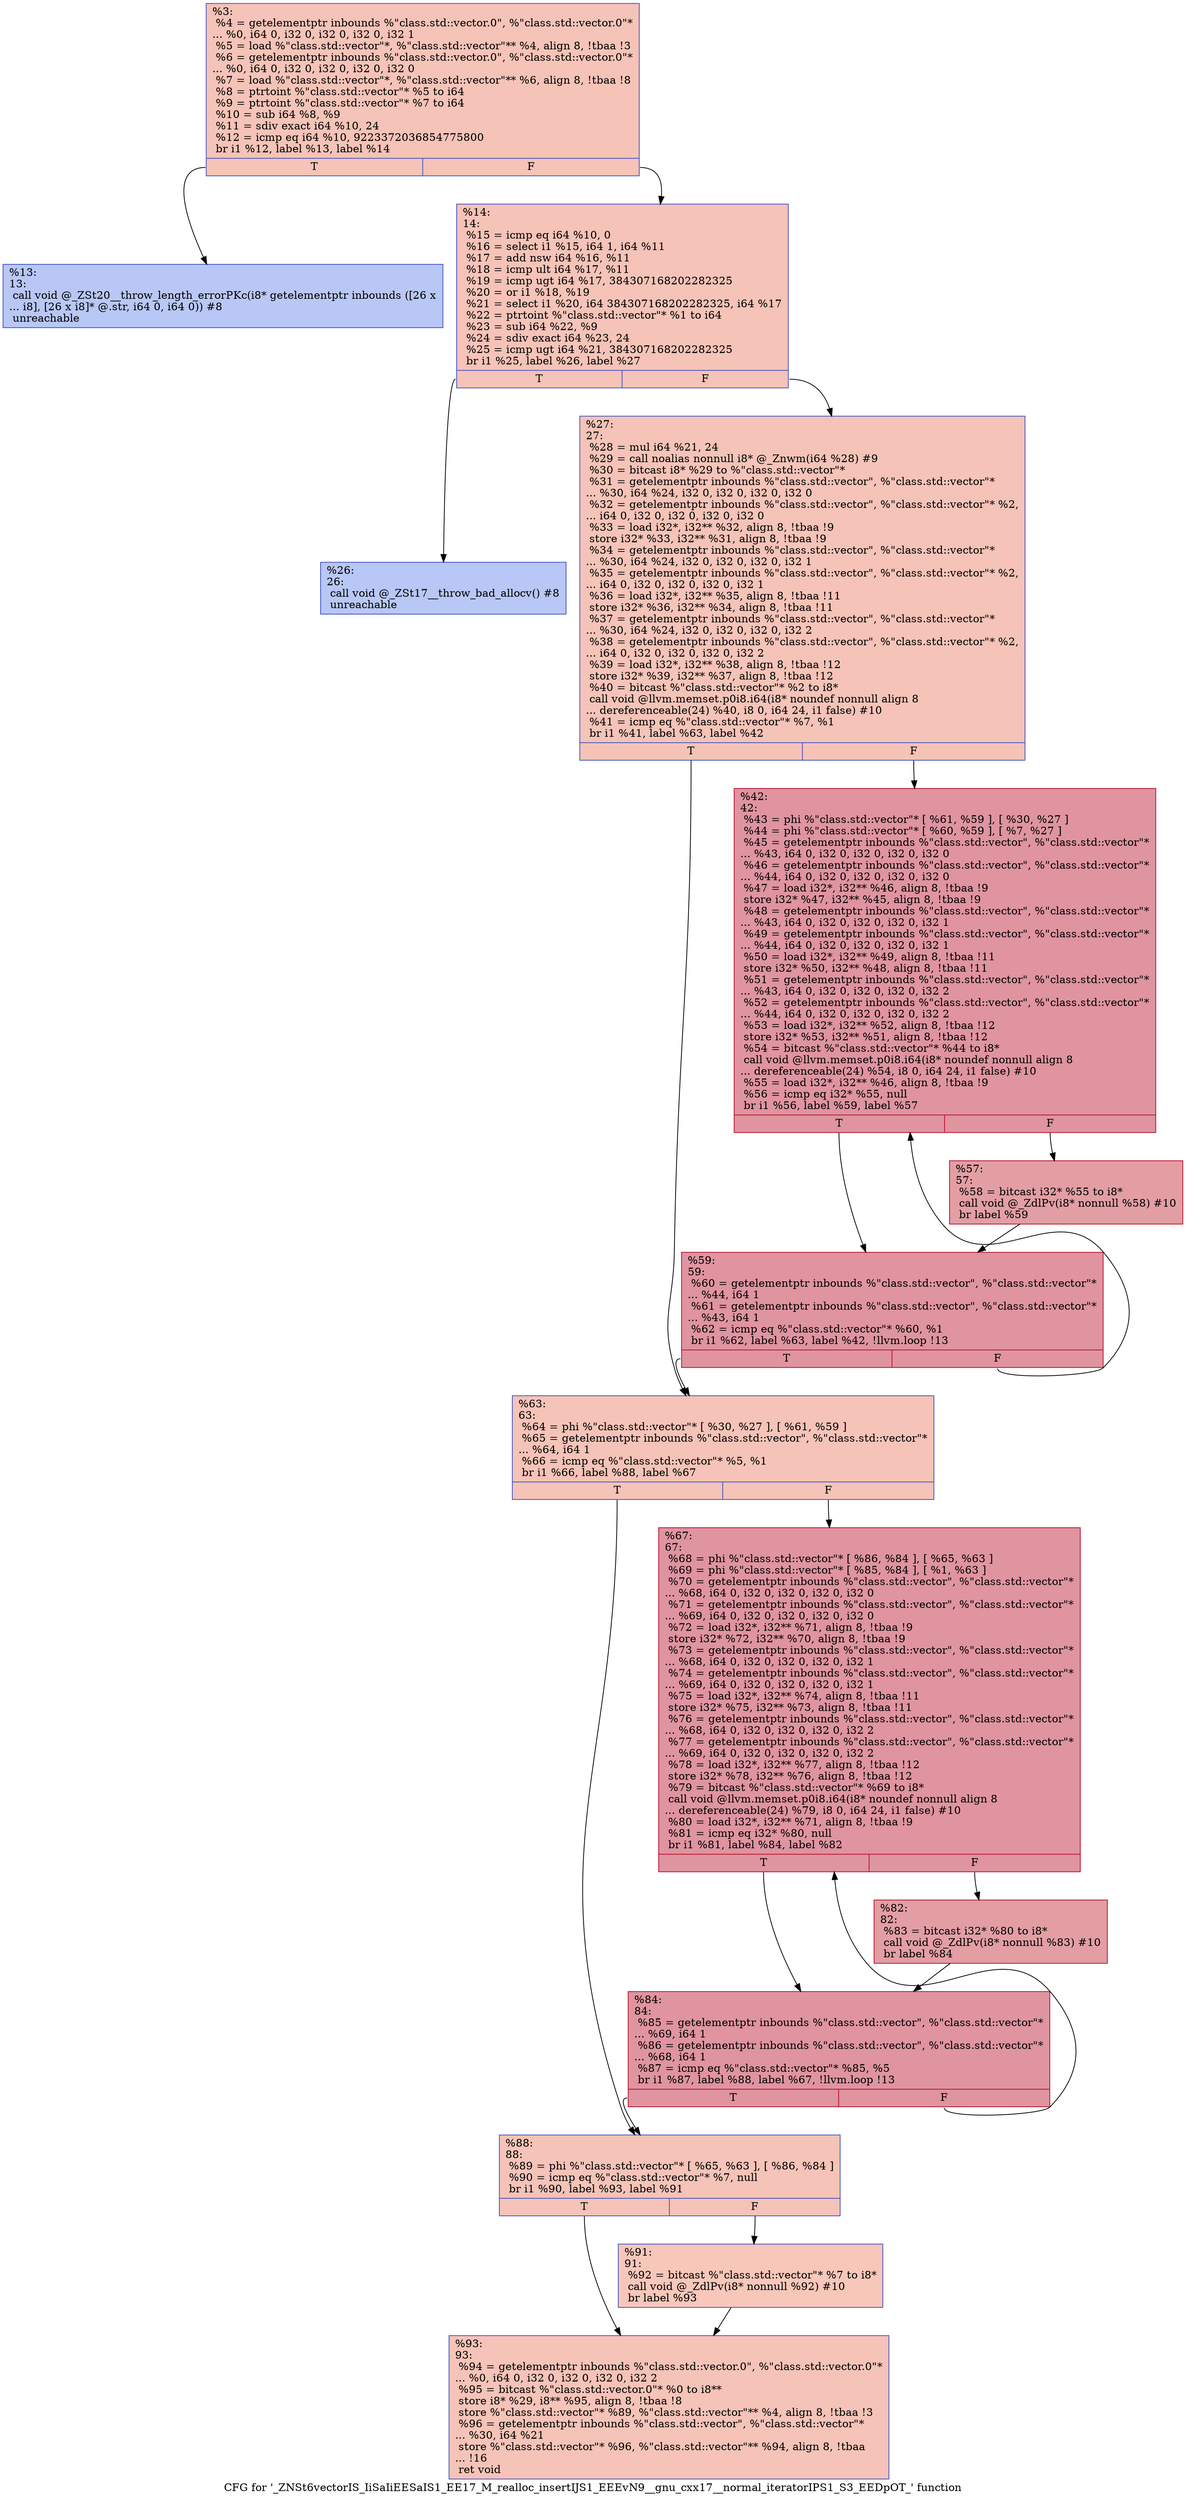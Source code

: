 digraph "CFG for '_ZNSt6vectorIS_IiSaIiEESaIS1_EE17_M_realloc_insertIJS1_EEEvN9__gnu_cxx17__normal_iteratorIPS1_S3_EEDpOT_' function" {
	label="CFG for '_ZNSt6vectorIS_IiSaIiEESaIS1_EE17_M_realloc_insertIJS1_EEEvN9__gnu_cxx17__normal_iteratorIPS1_S3_EEDpOT_' function";

	Node0x55a64d264530 [shape=record,color="#3d50c3ff", style=filled, fillcolor="#e8765c70",label="{%3:\l  %4 = getelementptr inbounds %\"class.std::vector.0\", %\"class.std::vector.0\"*\l... %0, i64 0, i32 0, i32 0, i32 0, i32 1\l  %5 = load %\"class.std::vector\"*, %\"class.std::vector\"** %4, align 8, !tbaa !3\l  %6 = getelementptr inbounds %\"class.std::vector.0\", %\"class.std::vector.0\"*\l... %0, i64 0, i32 0, i32 0, i32 0, i32 0\l  %7 = load %\"class.std::vector\"*, %\"class.std::vector\"** %6, align 8, !tbaa !8\l  %8 = ptrtoint %\"class.std::vector\"* %5 to i64\l  %9 = ptrtoint %\"class.std::vector\"* %7 to i64\l  %10 = sub i64 %8, %9\l  %11 = sdiv exact i64 %10, 24\l  %12 = icmp eq i64 %10, 9223372036854775800\l  br i1 %12, label %13, label %14\l|{<s0>T|<s1>F}}"];
	Node0x55a64d264530:s0 -> Node0x55a64d2646a0;
	Node0x55a64d264530:s1 -> Node0x55a64d264b80;
	Node0x55a64d2646a0 [shape=record,color="#3d50c3ff", style=filled, fillcolor="#5f7fe870",label="{%13:\l13:                                               \l  call void @_ZSt20__throw_length_errorPKc(i8* getelementptr inbounds ([26 x\l... i8], [26 x i8]* @.str, i64 0, i64 0)) #8\l  unreachable\l}"];
	Node0x55a64d264b80 [shape=record,color="#3d50c3ff", style=filled, fillcolor="#e8765c70",label="{%14:\l14:                                               \l  %15 = icmp eq i64 %10, 0\l  %16 = select i1 %15, i64 1, i64 %11\l  %17 = add nsw i64 %16, %11\l  %18 = icmp ult i64 %17, %11\l  %19 = icmp ugt i64 %17, 384307168202282325\l  %20 = or i1 %18, %19\l  %21 = select i1 %20, i64 384307168202282325, i64 %17\l  %22 = ptrtoint %\"class.std::vector\"* %1 to i64\l  %23 = sub i64 %22, %9\l  %24 = sdiv exact i64 %23, 24\l  %25 = icmp ugt i64 %21, 384307168202282325\l  br i1 %25, label %26, label %27\l|{<s0>T|<s1>F}}"];
	Node0x55a64d264b80:s0 -> Node0x55a64d265500;
	Node0x55a64d264b80:s1 -> Node0x55a64d265550;
	Node0x55a64d265500 [shape=record,color="#3d50c3ff", style=filled, fillcolor="#5f7fe870",label="{%26:\l26:                                               \l  call void @_ZSt17__throw_bad_allocv() #8\l  unreachable\l}"];
	Node0x55a64d265550 [shape=record,color="#3d50c3ff", style=filled, fillcolor="#e8765c70",label="{%27:\l27:                                               \l  %28 = mul i64 %21, 24\l  %29 = call noalias nonnull i8* @_Znwm(i64 %28) #9\l  %30 = bitcast i8* %29 to %\"class.std::vector\"*\l  %31 = getelementptr inbounds %\"class.std::vector\", %\"class.std::vector\"*\l... %30, i64 %24, i32 0, i32 0, i32 0, i32 0\l  %32 = getelementptr inbounds %\"class.std::vector\", %\"class.std::vector\"* %2,\l... i64 0, i32 0, i32 0, i32 0, i32 0\l  %33 = load i32*, i32** %32, align 8, !tbaa !9\l  store i32* %33, i32** %31, align 8, !tbaa !9\l  %34 = getelementptr inbounds %\"class.std::vector\", %\"class.std::vector\"*\l... %30, i64 %24, i32 0, i32 0, i32 0, i32 1\l  %35 = getelementptr inbounds %\"class.std::vector\", %\"class.std::vector\"* %2,\l... i64 0, i32 0, i32 0, i32 0, i32 1\l  %36 = load i32*, i32** %35, align 8, !tbaa !11\l  store i32* %36, i32** %34, align 8, !tbaa !11\l  %37 = getelementptr inbounds %\"class.std::vector\", %\"class.std::vector\"*\l... %30, i64 %24, i32 0, i32 0, i32 0, i32 2\l  %38 = getelementptr inbounds %\"class.std::vector\", %\"class.std::vector\"* %2,\l... i64 0, i32 0, i32 0, i32 0, i32 2\l  %39 = load i32*, i32** %38, align 8, !tbaa !12\l  store i32* %39, i32** %37, align 8, !tbaa !12\l  %40 = bitcast %\"class.std::vector\"* %2 to i8*\l  call void @llvm.memset.p0i8.i64(i8* noundef nonnull align 8\l... dereferenceable(24) %40, i8 0, i64 24, i1 false) #10\l  %41 = icmp eq %\"class.std::vector\"* %7, %1\l  br i1 %41, label %63, label %42\l|{<s0>T|<s1>F}}"];
	Node0x55a64d265550:s0 -> Node0x55a64d2668d0;
	Node0x55a64d265550:s1 -> Node0x55a64d266920;
	Node0x55a64d266920 [shape=record,color="#b70d28ff", style=filled, fillcolor="#b70d2870",label="{%42:\l42:                                               \l  %43 = phi %\"class.std::vector\"* [ %61, %59 ], [ %30, %27 ]\l  %44 = phi %\"class.std::vector\"* [ %60, %59 ], [ %7, %27 ]\l  %45 = getelementptr inbounds %\"class.std::vector\", %\"class.std::vector\"*\l... %43, i64 0, i32 0, i32 0, i32 0, i32 0\l  %46 = getelementptr inbounds %\"class.std::vector\", %\"class.std::vector\"*\l... %44, i64 0, i32 0, i32 0, i32 0, i32 0\l  %47 = load i32*, i32** %46, align 8, !tbaa !9\l  store i32* %47, i32** %45, align 8, !tbaa !9\l  %48 = getelementptr inbounds %\"class.std::vector\", %\"class.std::vector\"*\l... %43, i64 0, i32 0, i32 0, i32 0, i32 1\l  %49 = getelementptr inbounds %\"class.std::vector\", %\"class.std::vector\"*\l... %44, i64 0, i32 0, i32 0, i32 0, i32 1\l  %50 = load i32*, i32** %49, align 8, !tbaa !11\l  store i32* %50, i32** %48, align 8, !tbaa !11\l  %51 = getelementptr inbounds %\"class.std::vector\", %\"class.std::vector\"*\l... %43, i64 0, i32 0, i32 0, i32 0, i32 2\l  %52 = getelementptr inbounds %\"class.std::vector\", %\"class.std::vector\"*\l... %44, i64 0, i32 0, i32 0, i32 0, i32 2\l  %53 = load i32*, i32** %52, align 8, !tbaa !12\l  store i32* %53, i32** %51, align 8, !tbaa !12\l  %54 = bitcast %\"class.std::vector\"* %44 to i8*\l  call void @llvm.memset.p0i8.i64(i8* noundef nonnull align 8\l... dereferenceable(24) %54, i8 0, i64 24, i1 false) #10\l  %55 = load i32*, i32** %46, align 8, !tbaa !9\l  %56 = icmp eq i32* %55, null\l  br i1 %56, label %59, label %57\l|{<s0>T|<s1>F}}"];
	Node0x55a64d266920:s0 -> Node0x55a64d266a20;
	Node0x55a64d266920:s1 -> Node0x55a64d257d10;
	Node0x55a64d257d10 [shape=record,color="#b70d28ff", style=filled, fillcolor="#be242e70",label="{%57:\l57:                                               \l  %58 = bitcast i32* %55 to i8*\l  call void @_ZdlPv(i8* nonnull %58) #10\l  br label %59\l}"];
	Node0x55a64d257d10 -> Node0x55a64d266a20;
	Node0x55a64d266a20 [shape=record,color="#b70d28ff", style=filled, fillcolor="#b70d2870",label="{%59:\l59:                                               \l  %60 = getelementptr inbounds %\"class.std::vector\", %\"class.std::vector\"*\l... %44, i64 1\l  %61 = getelementptr inbounds %\"class.std::vector\", %\"class.std::vector\"*\l... %43, i64 1\l  %62 = icmp eq %\"class.std::vector\"* %60, %1\l  br i1 %62, label %63, label %42, !llvm.loop !13\l|{<s0>T|<s1>F}}"];
	Node0x55a64d266a20:s0 -> Node0x55a64d2668d0;
	Node0x55a64d266a20:s1 -> Node0x55a64d266920;
	Node0x55a64d2668d0 [shape=record,color="#3d50c3ff", style=filled, fillcolor="#e8765c70",label="{%63:\l63:                                               \l  %64 = phi %\"class.std::vector\"* [ %30, %27 ], [ %61, %59 ]\l  %65 = getelementptr inbounds %\"class.std::vector\", %\"class.std::vector\"*\l... %64, i64 1\l  %66 = icmp eq %\"class.std::vector\"* %5, %1\l  br i1 %66, label %88, label %67\l|{<s0>T|<s1>F}}"];
	Node0x55a64d2668d0:s0 -> Node0x55a64d2689e0;
	Node0x55a64d2668d0:s1 -> Node0x55a64d268a30;
	Node0x55a64d268a30 [shape=record,color="#b70d28ff", style=filled, fillcolor="#b70d2870",label="{%67:\l67:                                               \l  %68 = phi %\"class.std::vector\"* [ %86, %84 ], [ %65, %63 ]\l  %69 = phi %\"class.std::vector\"* [ %85, %84 ], [ %1, %63 ]\l  %70 = getelementptr inbounds %\"class.std::vector\", %\"class.std::vector\"*\l... %68, i64 0, i32 0, i32 0, i32 0, i32 0\l  %71 = getelementptr inbounds %\"class.std::vector\", %\"class.std::vector\"*\l... %69, i64 0, i32 0, i32 0, i32 0, i32 0\l  %72 = load i32*, i32** %71, align 8, !tbaa !9\l  store i32* %72, i32** %70, align 8, !tbaa !9\l  %73 = getelementptr inbounds %\"class.std::vector\", %\"class.std::vector\"*\l... %68, i64 0, i32 0, i32 0, i32 0, i32 1\l  %74 = getelementptr inbounds %\"class.std::vector\", %\"class.std::vector\"*\l... %69, i64 0, i32 0, i32 0, i32 0, i32 1\l  %75 = load i32*, i32** %74, align 8, !tbaa !11\l  store i32* %75, i32** %73, align 8, !tbaa !11\l  %76 = getelementptr inbounds %\"class.std::vector\", %\"class.std::vector\"*\l... %68, i64 0, i32 0, i32 0, i32 0, i32 2\l  %77 = getelementptr inbounds %\"class.std::vector\", %\"class.std::vector\"*\l... %69, i64 0, i32 0, i32 0, i32 0, i32 2\l  %78 = load i32*, i32** %77, align 8, !tbaa !12\l  store i32* %78, i32** %76, align 8, !tbaa !12\l  %79 = bitcast %\"class.std::vector\"* %69 to i8*\l  call void @llvm.memset.p0i8.i64(i8* noundef nonnull align 8\l... dereferenceable(24) %79, i8 0, i64 24, i1 false) #10\l  %80 = load i32*, i32** %71, align 8, !tbaa !9\l  %81 = icmp eq i32* %80, null\l  br i1 %81, label %84, label %82\l|{<s0>T|<s1>F}}"];
	Node0x55a64d268a30:s0 -> Node0x55a64d268b30;
	Node0x55a64d268a30:s1 -> Node0x55a64d269a00;
	Node0x55a64d269a00 [shape=record,color="#b70d28ff", style=filled, fillcolor="#be242e70",label="{%82:\l82:                                               \l  %83 = bitcast i32* %80 to i8*\l  call void @_ZdlPv(i8* nonnull %83) #10\l  br label %84\l}"];
	Node0x55a64d269a00 -> Node0x55a64d268b30;
	Node0x55a64d268b30 [shape=record,color="#b70d28ff", style=filled, fillcolor="#b70d2870",label="{%84:\l84:                                               \l  %85 = getelementptr inbounds %\"class.std::vector\", %\"class.std::vector\"*\l... %69, i64 1\l  %86 = getelementptr inbounds %\"class.std::vector\", %\"class.std::vector\"*\l... %68, i64 1\l  %87 = icmp eq %\"class.std::vector\"* %85, %5\l  br i1 %87, label %88, label %67, !llvm.loop !13\l|{<s0>T|<s1>F}}"];
	Node0x55a64d268b30:s0 -> Node0x55a64d2689e0;
	Node0x55a64d268b30:s1 -> Node0x55a64d268a30;
	Node0x55a64d2689e0 [shape=record,color="#3d50c3ff", style=filled, fillcolor="#e8765c70",label="{%88:\l88:                                               \l  %89 = phi %\"class.std::vector\"* [ %65, %63 ], [ %86, %84 ]\l  %90 = icmp eq %\"class.std::vector\"* %7, null\l  br i1 %90, label %93, label %91\l|{<s0>T|<s1>F}}"];
	Node0x55a64d2689e0:s0 -> Node0x55a64d26a6e0;
	Node0x55a64d2689e0:s1 -> Node0x55a64d26a730;
	Node0x55a64d26a730 [shape=record,color="#3d50c3ff", style=filled, fillcolor="#ec7f6370",label="{%91:\l91:                                               \l  %92 = bitcast %\"class.std::vector\"* %7 to i8*\l  call void @_ZdlPv(i8* nonnull %92) #10\l  br label %93\l}"];
	Node0x55a64d26a730 -> Node0x55a64d26a6e0;
	Node0x55a64d26a6e0 [shape=record,color="#3d50c3ff", style=filled, fillcolor="#e8765c70",label="{%93:\l93:                                               \l  %94 = getelementptr inbounds %\"class.std::vector.0\", %\"class.std::vector.0\"*\l... %0, i64 0, i32 0, i32 0, i32 0, i32 2\l  %95 = bitcast %\"class.std::vector.0\"* %0 to i8**\l  store i8* %29, i8** %95, align 8, !tbaa !8\l  store %\"class.std::vector\"* %89, %\"class.std::vector\"** %4, align 8, !tbaa !3\l  %96 = getelementptr inbounds %\"class.std::vector\", %\"class.std::vector\"*\l... %30, i64 %21\l  store %\"class.std::vector\"* %96, %\"class.std::vector\"** %94, align 8, !tbaa\l... !16\l  ret void\l}"];
}
